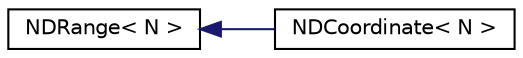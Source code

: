 digraph "Graphical Class Hierarchy"
{
 // LATEX_PDF_SIZE
  edge [fontname="Helvetica",fontsize="10",labelfontname="Helvetica",labelfontsize="10"];
  node [fontname="Helvetica",fontsize="10",shape=record];
  rankdir="LR";
  Node0 [label="NDRange\< N \>",height=0.2,width=0.4,color="black", fillcolor="white", style="filled",URL="$classarm__gemm_1_1_n_d_range.xhtml",tooltip=" "];
  Node0 -> Node1 [dir="back",color="midnightblue",fontsize="10",style="solid",fontname="Helvetica"];
  Node1 [label="NDCoordinate\< N \>",height=0.2,width=0.4,color="black", fillcolor="white", style="filled",URL="$classarm__gemm_1_1_n_d_coordinate.xhtml",tooltip="NDCoordinate builds upon a range, but specifies a starting position in addition to a size which it in..."];
}
